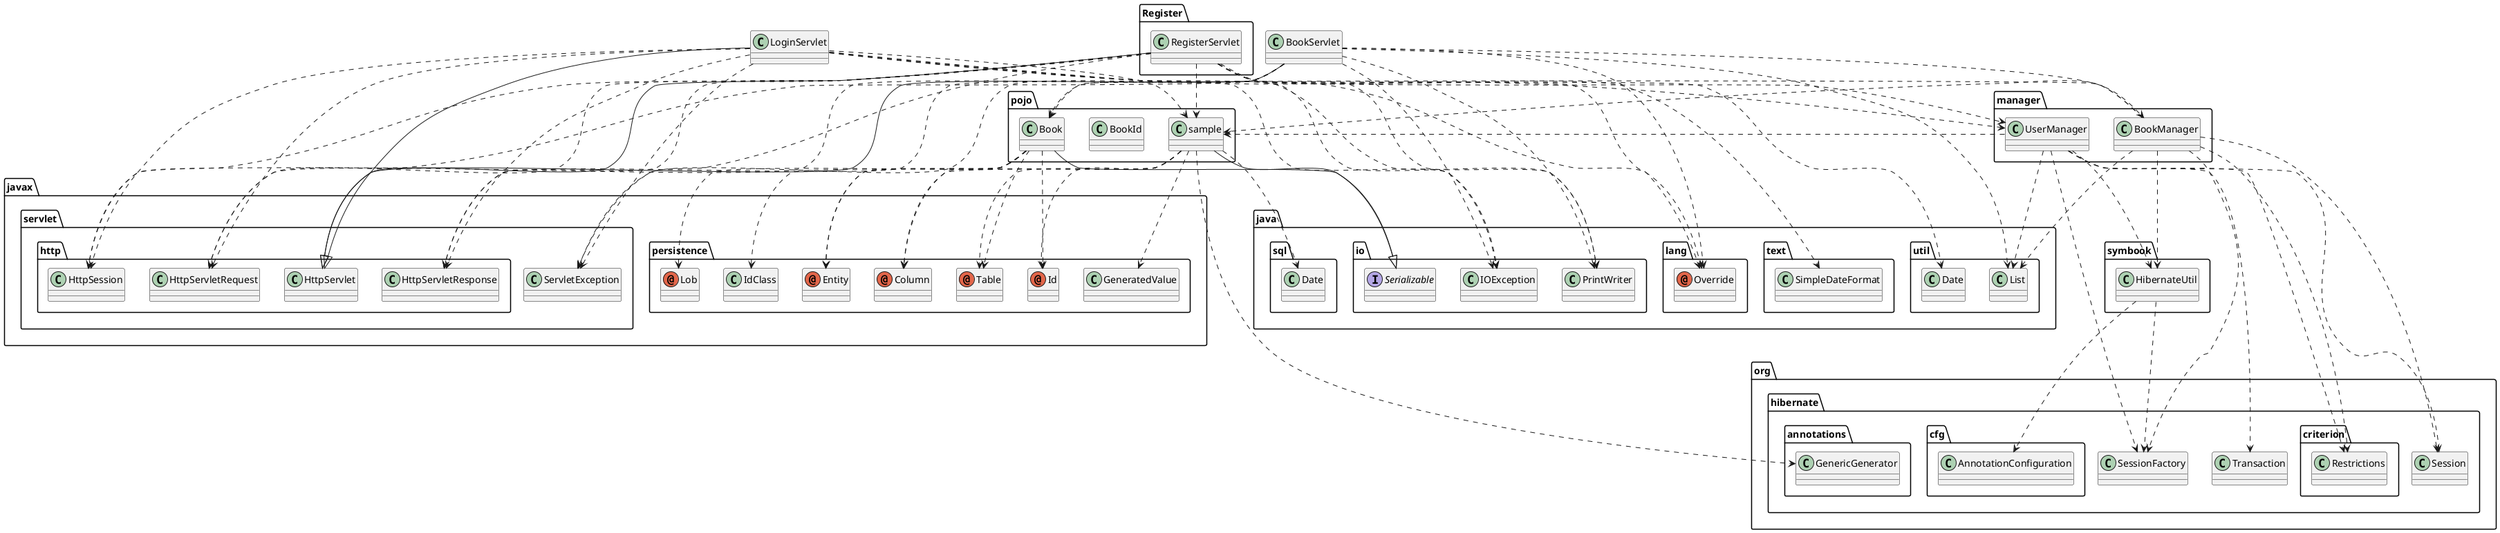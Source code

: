@startuml
annotation java.lang.Override
annotation javax.persistence.Column
annotation javax.persistence.Entity
annotation javax.persistence.Id
annotation javax.persistence.Lob
annotation javax.persistence.Table
class BookServlet
class LoginServlet
class Register.RegisterServlet
class java.io.IOException
class java.io.PrintWriter
class java.sql.Date
class java.text.SimpleDateFormat
class java.util.Date
class java.util.List
class javax.persistence.GeneratedValue
class javax.persistence.IdClass
class javax.servlet.ServletException
class javax.servlet.http.HttpServlet
class javax.servlet.http.HttpServletRequest
class javax.servlet.http.HttpServletResponse
class javax.servlet.http.HttpSession
class manager.BookManager
class manager.UserManager
class org.hibernate.Session
class org.hibernate.SessionFactory
class org.hibernate.Transaction
class org.hibernate.annotations.GenericGenerator
class org.hibernate.cfg.AnnotationConfiguration
class org.hibernate.criterion.Restrictions
class pojo.Book
class pojo.BookId
class pojo.sample
class symbook.HibernateUtil
interface java.io.Serializable
BookServlet ..> java.lang.Override
BookServlet ..> java.io.IOException
BookServlet ..> java.io.PrintWriter
BookServlet ..> java.util.List
BookServlet ..> javax.servlet.ServletException
BookServlet --|> javax.servlet.http.HttpServlet
BookServlet ..> javax.servlet.http.HttpServletRequest
BookServlet ..> javax.servlet.http.HttpServletResponse
BookServlet ..> javax.servlet.http.HttpSession
BookServlet ..> manager.BookManager
BookServlet ..> pojo.Book
LoginServlet ..> java.lang.Override
LoginServlet ..> java.io.IOException
LoginServlet ..> java.io.PrintWriter
LoginServlet ..> javax.servlet.ServletException
LoginServlet --|> javax.servlet.http.HttpServlet
LoginServlet ..> javax.servlet.http.HttpServletRequest
LoginServlet ..> javax.servlet.http.HttpServletResponse
LoginServlet ..> javax.servlet.http.HttpSession
LoginServlet ..> manager.UserManager
LoginServlet ..> pojo.sample
Register.RegisterServlet ..> java.lang.Override
Register.RegisterServlet ..> java.io.IOException
Register.RegisterServlet ..> java.io.PrintWriter
Register.RegisterServlet ..> java.text.SimpleDateFormat
Register.RegisterServlet ..> java.util.Date
Register.RegisterServlet ..> javax.servlet.ServletException
Register.RegisterServlet --|> javax.servlet.http.HttpServlet
Register.RegisterServlet ..> javax.servlet.http.HttpServletRequest
Register.RegisterServlet ..> javax.servlet.http.HttpServletResponse
Register.RegisterServlet ..> javax.servlet.http.HttpSession
Register.RegisterServlet ..> manager.UserManager
Register.RegisterServlet ..> pojo.sample
manager.BookManager ..> java.util.List
manager.BookManager ..> org.hibernate.Session
manager.BookManager ..> org.hibernate.SessionFactory
manager.BookManager ..> org.hibernate.criterion.Restrictions
manager.BookManager ..> pojo.Book
manager.BookManager ..> pojo.sample
manager.BookManager ..> symbook.HibernateUtil
manager.UserManager ..> java.util.List
manager.UserManager ..> org.hibernate.Session
manager.UserManager ..> org.hibernate.SessionFactory
manager.UserManager ..> org.hibernate.Transaction
manager.UserManager ..> org.hibernate.criterion.Restrictions
manager.UserManager ..> pojo.sample
manager.UserManager ..> symbook.HibernateUtil
pojo.Book ..> javax.persistence.Column
pojo.Book ..> javax.persistence.Entity
pojo.Book ..> javax.persistence.Id
pojo.Book ..> javax.persistence.Lob
pojo.Book ..> javax.persistence.Table
pojo.Book ..> javax.persistence.IdClass
pojo.Book --|> java.io.Serializable
pojo.sample ..> javax.persistence.Column
pojo.sample ..> javax.persistence.Entity
pojo.sample ..> javax.persistence.Id
pojo.sample ..> javax.persistence.Table
pojo.sample ..> java.sql.Date
pojo.sample ..> javax.persistence.GeneratedValue
pojo.sample ..> org.hibernate.annotations.GenericGenerator
pojo.sample --|> java.io.Serializable
symbook.HibernateUtil ..> org.hibernate.SessionFactory
symbook.HibernateUtil ..> org.hibernate.cfg.AnnotationConfiguration
@enduml